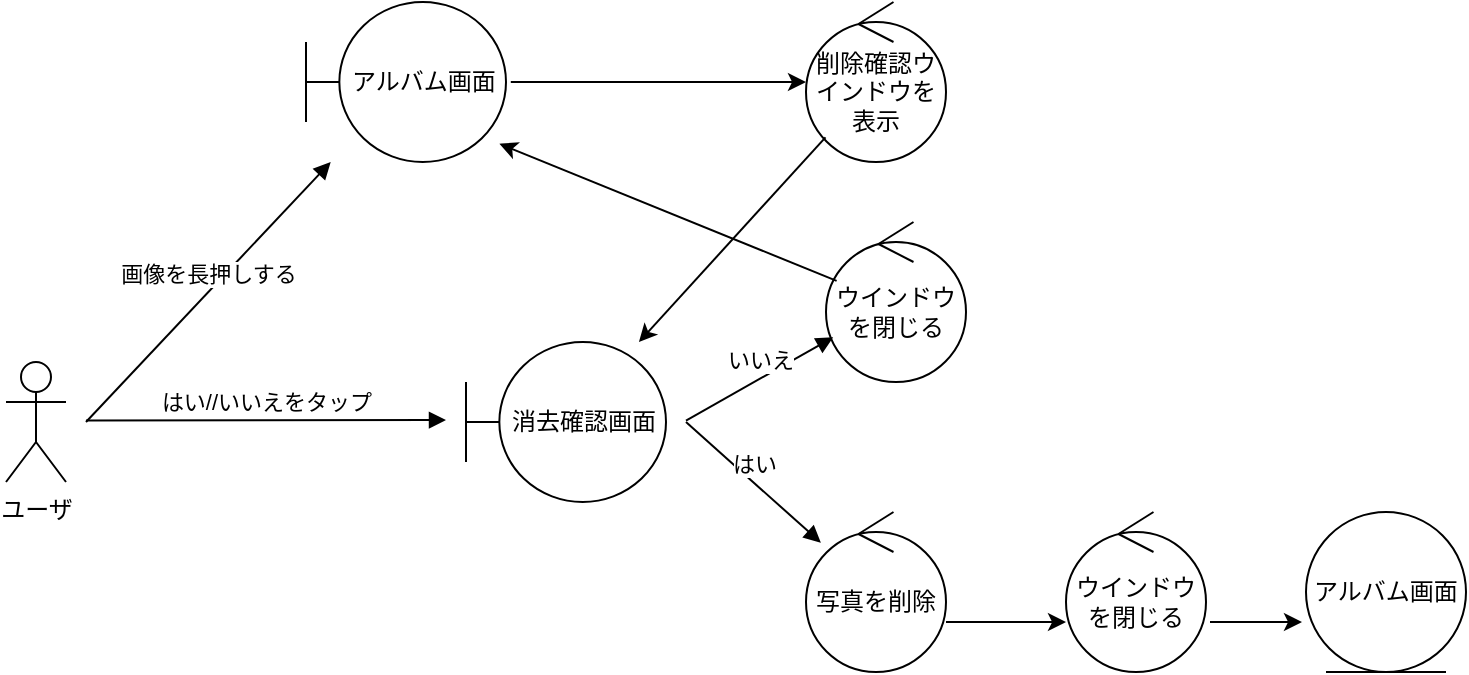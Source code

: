 <mxfile version="13.6.5">
    <diagram id="n9zhina6Eeyn5UAkZjlW" name="ページ1">
        <mxGraphModel dx="989" dy="824" grid="1" gridSize="10" guides="1" tooltips="1" connect="1" arrows="1" fold="1" page="1" pageScale="1" pageWidth="827" pageHeight="1169" math="0" shadow="0">
            <root>
                <mxCell id="0"/>
                <mxCell id="1" parent="0"/>
                <mxCell id="2" value="ユーザ" style="shape=umlActor;verticalLabelPosition=bottom;verticalAlign=top;html=1;" vertex="1" parent="1">
                    <mxGeometry x="50" y="470" width="30" height="60" as="geometry"/>
                </mxCell>
                <mxCell id="3" value="アルバム画面" style="shape=umlBoundary;whiteSpace=wrap;html=1;" vertex="1" parent="1">
                    <mxGeometry x="200" y="290" width="100" height="80" as="geometry"/>
                </mxCell>
                <mxCell id="5" value="画像を長押しする" style="html=1;verticalAlign=bottom;endArrow=block;" edge="1" parent="1" target="3">
                    <mxGeometry width="80" relative="1" as="geometry">
                        <mxPoint x="90" y="500" as="sourcePoint"/>
                        <mxPoint x="450" y="470" as="targetPoint"/>
                    </mxGeometry>
                </mxCell>
                <mxCell id="6" value="削除確認ウインドウを表示" style="ellipse;shape=umlControl;whiteSpace=wrap;html=1;" vertex="1" parent="1">
                    <mxGeometry x="450" y="290" width="70" height="80" as="geometry"/>
                </mxCell>
                <mxCell id="7" value="" style="endArrow=classic;html=1;exitX=1.024;exitY=0.5;exitDx=0;exitDy=0;exitPerimeter=0;entryX=0;entryY=0.5;entryDx=0;entryDy=0;entryPerimeter=0;" edge="1" parent="1" source="3" target="6">
                    <mxGeometry width="50" height="50" relative="1" as="geometry">
                        <mxPoint x="300" y="340" as="sourcePoint"/>
                        <mxPoint x="440" y="340" as="targetPoint"/>
                    </mxGeometry>
                </mxCell>
                <mxCell id="8" value="消去確認画面" style="shape=umlBoundary;whiteSpace=wrap;html=1;" vertex="1" parent="1">
                    <mxGeometry x="280" y="460" width="100" height="80" as="geometry"/>
                </mxCell>
                <mxCell id="10" value="はい//いいえをタップ" style="html=1;verticalAlign=bottom;endArrow=block;" edge="1" parent="1">
                    <mxGeometry width="80" relative="1" as="geometry">
                        <mxPoint x="90" y="499.29" as="sourcePoint"/>
                        <mxPoint x="270" y="499" as="targetPoint"/>
                    </mxGeometry>
                </mxCell>
                <mxCell id="11" value="ウインドウを閉じる" style="ellipse;shape=umlControl;whiteSpace=wrap;html=1;" vertex="1" parent="1">
                    <mxGeometry x="460" y="400" width="70" height="80" as="geometry"/>
                </mxCell>
                <mxCell id="14" value="いいえ" style="html=1;verticalAlign=bottom;endArrow=block;" edge="1" parent="1" target="11">
                    <mxGeometry width="80" relative="1" as="geometry">
                        <mxPoint x="390" y="499.29" as="sourcePoint"/>
                        <mxPoint x="470" y="499.29" as="targetPoint"/>
                    </mxGeometry>
                </mxCell>
                <mxCell id="17" value="" style="endArrow=classic;html=1;exitX=0.076;exitY=0.368;exitDx=0;exitDy=0;exitPerimeter=0;entryX=0.967;entryY=0.886;entryDx=0;entryDy=0;entryPerimeter=0;" edge="1" parent="1" source="11" target="3">
                    <mxGeometry width="50" height="50" relative="1" as="geometry">
                        <mxPoint x="450" y="500" as="sourcePoint"/>
                        <mxPoint x="500" y="450" as="targetPoint"/>
                    </mxGeometry>
                </mxCell>
                <mxCell id="19" value="写真を削除" style="ellipse;shape=umlControl;whiteSpace=wrap;html=1;" vertex="1" parent="1">
                    <mxGeometry x="450" y="545" width="70" height="80" as="geometry"/>
                </mxCell>
                <mxCell id="20" value="はい" style="html=1;verticalAlign=bottom;endArrow=block;" edge="1" parent="1" target="19">
                    <mxGeometry width="80" relative="1" as="geometry">
                        <mxPoint x="390" y="500" as="sourcePoint"/>
                        <mxPoint x="460" y="470" as="targetPoint"/>
                    </mxGeometry>
                </mxCell>
                <mxCell id="22" value="アルバム画面" style="ellipse;shape=umlEntity;whiteSpace=wrap;html=1;" vertex="1" parent="1">
                    <mxGeometry x="700" y="545" width="80" height="80" as="geometry"/>
                </mxCell>
                <mxCell id="24" value="ウインドウを閉じる" style="ellipse;shape=umlControl;whiteSpace=wrap;html=1;" vertex="1" parent="1">
                    <mxGeometry x="580" y="545" width="70" height="80" as="geometry"/>
                </mxCell>
                <mxCell id="26" value="" style="endArrow=classic;html=1;exitX=1;exitY=0.688;exitDx=0;exitDy=0;exitPerimeter=0;entryX=0;entryY=0.688;entryDx=0;entryDy=0;entryPerimeter=0;" edge="1" parent="1" source="19" target="24">
                    <mxGeometry width="50" height="50" relative="1" as="geometry">
                        <mxPoint x="400" y="500" as="sourcePoint"/>
                        <mxPoint x="450" y="450" as="targetPoint"/>
                    </mxGeometry>
                </mxCell>
                <mxCell id="27" value="" style="endArrow=classic;html=1;" edge="1" parent="1">
                    <mxGeometry width="50" height="50" relative="1" as="geometry">
                        <mxPoint x="652" y="600" as="sourcePoint"/>
                        <mxPoint x="698" y="600" as="targetPoint"/>
                    </mxGeometry>
                </mxCell>
                <mxCell id="28" value="" style="endArrow=classic;html=1;" edge="1" parent="1" source="6" target="8">
                    <mxGeometry width="50" height="50" relative="1" as="geometry">
                        <mxPoint x="400" y="500" as="sourcePoint"/>
                        <mxPoint x="450" y="450" as="targetPoint"/>
                    </mxGeometry>
                </mxCell>
            </root>
        </mxGraphModel>
    </diagram>
</mxfile>